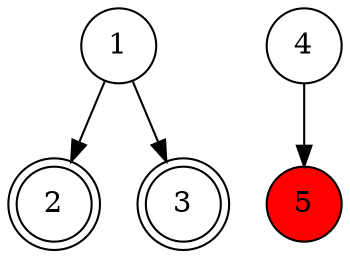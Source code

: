 digraph {
  1 [shape=circle fillcolor=white] ;
  2 [shape=doublecircle fillcolor=white] ;
  3 [shape=doublecircle fillcolor=white] ;
  4 [shape=circle fillcolor=white] ;
  5 [shape=circle fillcolor=red, style = filled] ;
  1 -> 3 ;
  1 -> 2 ;
  4 -> 5 ;
}